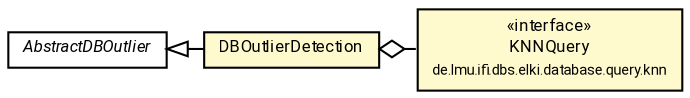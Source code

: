#!/usr/local/bin/dot
#
# Class diagram 
# Generated by UMLGraph version R5_7_2-60-g0e99a6 (http://www.spinellis.gr/umlgraph/)
#

digraph G {
	graph [fontnames="svg"]
	edge [fontname="Roboto",fontsize=7,labelfontname="Roboto",labelfontsize=7,color="black"];
	node [fontname="Roboto",fontcolor="black",fontsize=8,shape=plaintext,margin=0,width=0,height=0];
	nodesep=0.15;
	ranksep=0.25;
	rankdir=LR;
	// de.lmu.ifi.dbs.elki.database.query.knn.KNNQuery<O>
	c3060253 [label=<<table title="de.lmu.ifi.dbs.elki.database.query.knn.KNNQuery" border="0" cellborder="1" cellspacing="0" cellpadding="2" bgcolor="LemonChiffon" href="../../../database/query/knn/KNNQuery.html" target="_parent">
		<tr><td><table border="0" cellspacing="0" cellpadding="1">
		<tr><td align="center" balign="center"> &#171;interface&#187; </td></tr>
		<tr><td align="center" balign="center"> <font face="Roboto">KNNQuery</font> </td></tr>
		<tr><td align="center" balign="center"> <font face="Roboto" point-size="7.0">de.lmu.ifi.dbs.elki.database.query.knn</font> </td></tr>
		</table></td></tr>
		</table>>, URL="../../../database/query/knn/KNNQuery.html"];
	// de.lmu.ifi.dbs.elki.algorithm.outlier.distance.AbstractDBOutlier<O>
	c3062119 [label=<<table title="de.lmu.ifi.dbs.elki.algorithm.outlier.distance.AbstractDBOutlier" border="0" cellborder="1" cellspacing="0" cellpadding="2" href="AbstractDBOutlier.html" target="_parent">
		<tr><td><table border="0" cellspacing="0" cellpadding="1">
		<tr><td align="center" balign="center"> <font face="Roboto"><i>AbstractDBOutlier</i></font> </td></tr>
		</table></td></tr>
		</table>>, URL="AbstractDBOutlier.html"];
	// de.lmu.ifi.dbs.elki.algorithm.outlier.distance.DBOutlierDetection<O>
	c3062123 [label=<<table title="de.lmu.ifi.dbs.elki.algorithm.outlier.distance.DBOutlierDetection" border="0" cellborder="1" cellspacing="0" cellpadding="2" bgcolor="lemonChiffon" href="DBOutlierDetection.html" target="_parent">
		<tr><td><table border="0" cellspacing="0" cellpadding="1">
		<tr><td align="center" balign="center"> <font face="Roboto">DBOutlierDetection</font> </td></tr>
		</table></td></tr>
		</table>>, URL="DBOutlierDetection.html"];
	// de.lmu.ifi.dbs.elki.algorithm.outlier.distance.DBOutlierDetection<O> extends de.lmu.ifi.dbs.elki.algorithm.outlier.distance.AbstractDBOutlier<O>
	c3062119 -> c3062123 [arrowtail=empty,dir=back,weight=10];
	// de.lmu.ifi.dbs.elki.algorithm.outlier.distance.DBOutlierDetection<O> has de.lmu.ifi.dbs.elki.database.query.knn.KNNQuery<O>
	c3062123 -> c3060253 [arrowhead=none,arrowtail=ediamond,dir=back,weight=4];
}

